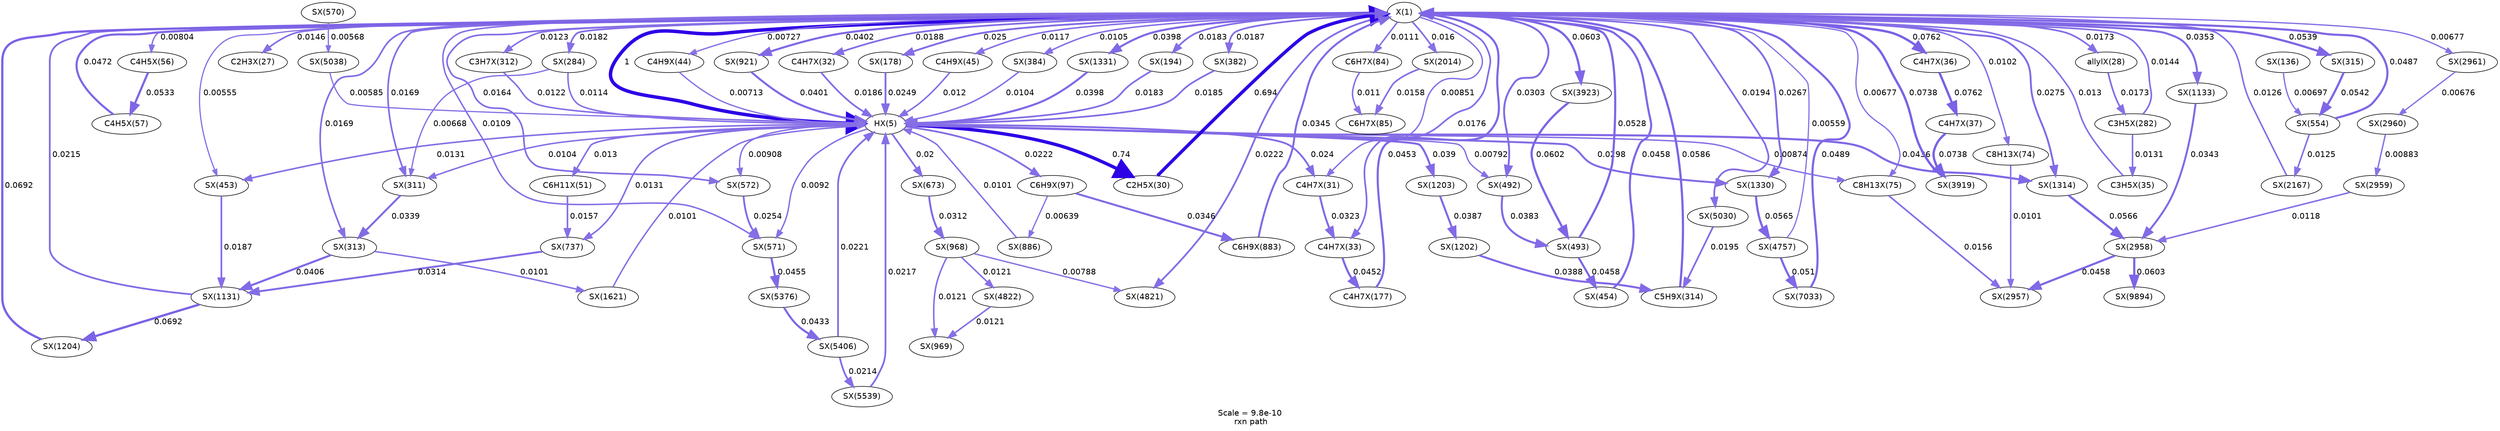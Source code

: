 digraph reaction_paths {
center=1;
s63 -> s64[fontname="Helvetica", style="setlinewidth(6)", arrowsize=3, color="0.7, 1.5, 0.9"
, label=" 1"];
s63 -> s65[fontname="Helvetica", style="setlinewidth(2.81)", arrowsize=1.4, color="0.7, 0.515, 0.9"
, label=" 0.0146"];
s82 -> s63[fontname="Helvetica", style="setlinewidth(3.69)", arrowsize=1.85, color="0.7, 0.547, 0.9"
, label=" 0.0472"];
s63 -> s81[fontname="Helvetica", style="setlinewidth(2.36)", arrowsize=1.18, color="0.7, 0.508, 0.9"
, label=" 0.00804"];
s68 -> s63[fontname="Helvetica", style="setlinewidth(5.72)", arrowsize=2.86, color="0.7, 1.19, 0.9"
, label=" 0.694"];
s63 -> s70[fontname="Helvetica", style="setlinewidth(3)", arrowsize=1.5, color="0.7, 0.519, 0.9"
, label=" 0.0188"];
s63 -> s69[fontname="Helvetica", style="setlinewidth(2.4)", arrowsize=1.2, color="0.7, 0.509, 0.9"
, label=" 0.00851"];
s63 -> s71[fontname="Helvetica", style="setlinewidth(2.95)", arrowsize=1.47, color="0.7, 0.518, 0.9"
, label=" 0.0176"];
s98 -> s63[fontname="Helvetica", style="setlinewidth(3.66)", arrowsize=1.83, color="0.7, 0.545, 0.9"
, label=" 0.0453"];
s63 -> s77[fontname="Helvetica", style="setlinewidth(2.64)", arrowsize=1.32, color="0.7, 0.512, 0.9"
, label=" 0.0117"];
s129 -> s63[fontname="Helvetica", style="setlinewidth(3.46)", arrowsize=1.73, color="0.7, 0.535, 0.9"
, label=" 0.0345"];
s63 -> s76[fontname="Helvetica", style="setlinewidth(2.28)", arrowsize=1.14, color="0.7, 0.507, 0.9"
, label=" 0.00727"];
s63 -> s66[fontname="Helvetica", style="setlinewidth(2.94)", arrowsize=1.47, color="0.7, 0.517, 0.9"
, label=" 0.0173"];
s101 -> s63[fontname="Helvetica", style="setlinewidth(2.8)", arrowsize=1.4, color="0.7, 0.514, 0.9"
, label=" 0.0144"];
s73 -> s63[fontname="Helvetica", style="setlinewidth(2.72)", arrowsize=1.36, color="0.7, 0.513, 0.9"
, label=" 0.013"];
s63 -> s99[fontname="Helvetica", style="setlinewidth(3.22)", arrowsize=1.61, color="0.7, 0.525, 0.9"
, label=" 0.025"];
s63 -> s89[fontname="Helvetica", style="setlinewidth(2.6)", arrowsize=1.3, color="0.7, 0.511, 0.9"
, label=" 0.0111"];
s63 -> s151[fontname="Helvetica", style="setlinewidth(2.88)", arrowsize=1.44, color="0.7, 0.516, 0.9"
, label=" 0.016"];
s63 -> s114[fontname="Helvetica", style="setlinewidth(2.08)", arrowsize=1.04, color="0.7, 0.506, 0.9"
, label=" 0.00555"];
s139 -> s63[fontname="Helvetica", style="setlinewidth(3.1)", arrowsize=1.55, color="0.7, 0.521, 0.9"
, label=" 0.0215"];
s143 -> s63[fontname="Helvetica", style="setlinewidth(3.98)", arrowsize=1.99, color="0.7, 0.569, 0.9"
, label=" 0.0692"];
s63 -> s105[fontname="Helvetica", style="setlinewidth(2.92)", arrowsize=1.46, color="0.7, 0.517, 0.9"
, label=" 0.0169"];
s63 -> s103[fontname="Helvetica", style="setlinewidth(2.92)", arrowsize=1.46, color="0.7, 0.517, 0.9"
, label=" 0.0169"];
s63 -> s100[fontname="Helvetica", style="setlinewidth(2.98)", arrowsize=1.49, color="0.7, 0.518, 0.9"
, label=" 0.0183"];
s63 -> s74[fontname="Helvetica", style="setlinewidth(4.06)", arrowsize=2.03, color="0.7, 0.576, 0.9"
, label=" 0.0762"];
s162 -> s63[fontname="Helvetica", style="setlinewidth(4.03)", arrowsize=2.02, color="0.7, 0.574, 0.9"
, label=" 0.0738"];
s63 -> s118[fontname="Helvetica", style="setlinewidth(3.36)", arrowsize=1.68, color="0.7, 0.53, 0.9"
, label=" 0.0303"];
s119 -> s63[fontname="Helvetica", style="setlinewidth(3.78)", arrowsize=1.89, color="0.7, 0.553, 0.9"
, label=" 0.0528"];
s115 -> s63[fontname="Helvetica", style="setlinewidth(3.67)", arrowsize=1.84, color="0.7, 0.546, 0.9"
, label=" 0.0458"];
s63 -> s163[fontname="Helvetica", style="setlinewidth(3.88)", arrowsize=1.94, color="0.7, 0.56, 0.9"
, label=" 0.0603"];
s63 -> s124[fontname="Helvetica", style="setlinewidth(2.59)", arrowsize=1.29, color="0.7, 0.511, 0.9"
, label=" 0.0109"];
s63 -> s125[fontname="Helvetica", style="setlinewidth(2.89)", arrowsize=1.45, color="0.7, 0.516, 0.9"
, label=" 0.0164"];
s63 -> s102[fontname="Helvetica", style="setlinewidth(2.97)", arrowsize=1.49, color="0.7, 0.518, 0.9"
, label=" 0.0182"];
s63 -> s107[fontname="Helvetica", style="setlinewidth(3.8)", arrowsize=1.9, color="0.7, 0.554, 0.9"
, label=" 0.0539"];
s122 -> s63[fontname="Helvetica", style="setlinewidth(3.72)", arrowsize=1.86, color="0.7, 0.549, 0.9"
, label=" 0.0487"];
s153 -> s63[fontname="Helvetica", style="setlinewidth(2.7)", arrowsize=1.35, color="0.7, 0.513, 0.9"
, label=" 0.0126"];
s63 -> s112[fontname="Helvetica", style="setlinewidth(2.56)", arrowsize=1.28, color="0.7, 0.511, 0.9"
, label=" 0.0105"];
s63 -> s147[fontname="Helvetica", style="setlinewidth(3.57)", arrowsize=1.78, color="0.7, 0.54, 0.9"
, label=" 0.0398"];
s63 -> s146[fontname="Helvetica", style="setlinewidth(3.26)", arrowsize=1.63, color="0.7, 0.527, 0.9"
, label=" 0.0267"];
s164 -> s63[fontname="Helvetica", style="setlinewidth(2.08)", arrowsize=1.04, color="0.7, 0.506, 0.9"
, label=" 0.00559"];
s177 -> s63[fontname="Helvetica", style="setlinewidth(3.72)", arrowsize=1.86, color="0.7, 0.549, 0.9"
, label=" 0.0489"];
s63 -> s111[fontname="Helvetica", style="setlinewidth(3)", arrowsize=1.5, color="0.7, 0.519, 0.9"
, label=" 0.0187"];
s63 -> s104[fontname="Helvetica", style="setlinewidth(2.68)", arrowsize=1.34, color="0.7, 0.512, 0.9"
, label=" 0.0123"];
s106 -> s63[fontname="Helvetica", style="setlinewidth(3.86)", arrowsize=1.93, color="0.7, 0.559, 0.9"
, label=" 0.0586"];
s63 -> s168[fontname="Helvetica", style="setlinewidth(3.03)", arrowsize=1.51, color="0.7, 0.519, 0.9"
, label=" 0.0194"];
s63 -> s131[fontname="Helvetica", style="setlinewidth(3.57)", arrowsize=1.79, color="0.7, 0.54, 0.9"
, label=" 0.0402"];
s63 -> s165[fontname="Helvetica", style="setlinewidth(3.12)", arrowsize=1.56, color="0.7, 0.522, 0.9"
, label=" 0.0222"];
s63 -> s144[fontname="Helvetica", style="setlinewidth(3.29)", arrowsize=1.64, color="0.7, 0.527, 0.9"
, label=" 0.0275"];
s63 -> s140[fontname="Helvetica", style="setlinewidth(3.48)", arrowsize=1.74, color="0.7, 0.535, 0.9"
, label=" 0.0353"];
s63 -> s160[fontname="Helvetica", style="setlinewidth(2.23)", arrowsize=1.11, color="0.7, 0.507, 0.9"
, label=" 0.00677"];
s63 -> s86[fontname="Helvetica", style="setlinewidth(2.23)", arrowsize=1.11, color="0.7, 0.507, 0.9"
, label=" 0.00677"];
s63 -> s85[fontname="Helvetica", style="setlinewidth(2.53)", arrowsize=1.27, color="0.7, 0.51, 0.9"
, label=" 0.0102"];
s64 -> s68[fontname="Helvetica", style="setlinewidth(5.77)", arrowsize=2.89, color="0.7, 1.24, 0.9"
, label=" 0.74"];
s70 -> s64[fontname="Helvetica", style="setlinewidth(2.99)", arrowsize=1.5, color="0.7, 0.519, 0.9"
, label=" 0.0186"];
s64 -> s69[fontname="Helvetica", style="setlinewidth(3.18)", arrowsize=1.59, color="0.7, 0.524, 0.9"
, label=" 0.024"];
s77 -> s64[fontname="Helvetica", style="setlinewidth(2.66)", arrowsize=1.33, color="0.7, 0.512, 0.9"
, label=" 0.012"];
s64 -> s92[fontname="Helvetica", style="setlinewidth(3.13)", arrowsize=1.56, color="0.7, 0.522, 0.9"
, label=" 0.0222"];
s76 -> s64[fontname="Helvetica", style="setlinewidth(2.27)", arrowsize=1.13, color="0.7, 0.507, 0.9"
, label=" 0.00713"];
s99 -> s64[fontname="Helvetica", style="setlinewidth(3.21)", arrowsize=1.61, color="0.7, 0.525, 0.9"
, label=" 0.0249"];
s64 -> s114[fontname="Helvetica", style="setlinewidth(2.73)", arrowsize=1.36, color="0.7, 0.513, 0.9"
, label=" 0.0131"];
s64 -> s128[fontname="Helvetica", style="setlinewidth(2.73)", arrowsize=1.36, color="0.7, 0.513, 0.9"
, label=" 0.0131"];
s64 -> s79[fontname="Helvetica", style="setlinewidth(2.72)", arrowsize=1.36, color="0.7, 0.513, 0.9"
, label=" 0.013"];
s64 -> s103[fontname="Helvetica", style="setlinewidth(2.55)", arrowsize=1.28, color="0.7, 0.51, 0.9"
, label=" 0.0104"];
s150 -> s64[fontname="Helvetica", style="setlinewidth(2.53)", arrowsize=1.27, color="0.7, 0.51, 0.9"
, label=" 0.0101"];
s100 -> s64[fontname="Helvetica", style="setlinewidth(2.98)", arrowsize=1.49, color="0.7, 0.518, 0.9"
, label=" 0.0183"];
s64 -> s118[fontname="Helvetica", style="setlinewidth(2.35)", arrowsize=1.17, color="0.7, 0.508, 0.9"
, label=" 0.00792"];
s64 -> s127[fontname="Helvetica", style="setlinewidth(3.05)", arrowsize=1.52, color="0.7, 0.52, 0.9"
, label=" 0.02"];
s169 -> s64[fontname="Helvetica", style="setlinewidth(2.12)", arrowsize=1.06, color="0.7, 0.506, 0.9"
, label=" 0.00585"];
s64 -> s124[fontname="Helvetica", style="setlinewidth(2.46)", arrowsize=1.23, color="0.7, 0.509, 0.9"
, label=" 0.0092"];
s64 -> s125[fontname="Helvetica", style="setlinewidth(2.45)", arrowsize=1.23, color="0.7, 0.509, 0.9"
, label=" 0.00908"];
s171 -> s64[fontname="Helvetica", style="setlinewidth(3.12)", arrowsize=1.56, color="0.7, 0.522, 0.9"
, label=" 0.0221"];
s174 -> s64[fontname="Helvetica", style="setlinewidth(3.11)", arrowsize=1.55, color="0.7, 0.522, 0.9"
, label=" 0.0217"];
s102 -> s64[fontname="Helvetica", style="setlinewidth(2.62)", arrowsize=1.31, color="0.7, 0.511, 0.9"
, label=" 0.0114"];
s112 -> s64[fontname="Helvetica", style="setlinewidth(2.55)", arrowsize=1.28, color="0.7, 0.51, 0.9"
, label=" 0.0104"];
s147 -> s64[fontname="Helvetica", style="setlinewidth(3.57)", arrowsize=1.78, color="0.7, 0.54, 0.9"
, label=" 0.0398"];
s64 -> s146[fontname="Helvetica", style="setlinewidth(3.35)", arrowsize=1.67, color="0.7, 0.53, 0.9"
, label=" 0.0298"];
s111 -> s64[fontname="Helvetica", style="setlinewidth(2.99)", arrowsize=1.49, color="0.7, 0.519, 0.9"
, label=" 0.0185"];
s104 -> s64[fontname="Helvetica", style="setlinewidth(2.68)", arrowsize=1.34, color="0.7, 0.512, 0.9"
, label=" 0.0122"];
s130 -> s64[fontname="Helvetica", style="setlinewidth(2.53)", arrowsize=1.27, color="0.7, 0.51, 0.9"
, label=" 0.0101"];
s64 -> s142[fontname="Helvetica", style="setlinewidth(3.55)", arrowsize=1.78, color="0.7, 0.539, 0.9"
, label=" 0.039"];
s131 -> s64[fontname="Helvetica", style="setlinewidth(3.57)", arrowsize=1.79, color="0.7, 0.54, 0.9"
, label=" 0.0401"];
s64 -> s144[fontname="Helvetica", style="setlinewidth(3.63)", arrowsize=1.82, color="0.7, 0.544, 0.9"
, label=" 0.0436"];
s64 -> s86[fontname="Helvetica", style="setlinewidth(2.42)", arrowsize=1.21, color="0.7, 0.509, 0.9"
, label=" 0.00874"];
s81 -> s82[fontname="Helvetica", style="setlinewidth(3.79)", arrowsize=1.89, color="0.7, 0.553, 0.9"
, label=" 0.0533"];
s69 -> s71[fontname="Helvetica", style="setlinewidth(3.41)", arrowsize=1.7, color="0.7, 0.532, 0.9"
, label=" 0.0323"];
s71 -> s98[fontname="Helvetica", style="setlinewidth(3.66)", arrowsize=1.83, color="0.7, 0.545, 0.9"
, label=" 0.0452"];
s92 -> s129[fontname="Helvetica", style="setlinewidth(3.46)", arrowsize=1.73, color="0.7, 0.535, 0.9"
, label=" 0.0346"];
s92 -> s130[fontname="Helvetica", style="setlinewidth(2.19)", arrowsize=1.09, color="0.7, 0.506, 0.9"
, label=" 0.00639"];
s66 -> s101[fontname="Helvetica", style="setlinewidth(2.94)", arrowsize=1.47, color="0.7, 0.517, 0.9"
, label=" 0.0173"];
s101 -> s73[fontname="Helvetica", style="setlinewidth(2.73)", arrowsize=1.36, color="0.7, 0.513, 0.9"
, label=" 0.0131"];
s89 -> s90[fontname="Helvetica", style="setlinewidth(2.6)", arrowsize=1.3, color="0.7, 0.511, 0.9"
, label=" 0.011"];
s151 -> s90[fontname="Helvetica", style="setlinewidth(2.87)", arrowsize=1.43, color="0.7, 0.516, 0.9"
, label=" 0.0158"];
s114 -> s139[fontname="Helvetica", style="setlinewidth(3)", arrowsize=1.5, color="0.7, 0.519, 0.9"
, label=" 0.0187"];
s139 -> s143[fontname="Helvetica", style="setlinewidth(3.98)", arrowsize=1.99, color="0.7, 0.569, 0.9"
, label=" 0.0692"];
s128 -> s139[fontname="Helvetica", style="setlinewidth(3.39)", arrowsize=1.69, color="0.7, 0.531, 0.9"
, label=" 0.0314"];
s105 -> s139[fontname="Helvetica", style="setlinewidth(3.58)", arrowsize=1.79, color="0.7, 0.541, 0.9"
, label=" 0.0406"];
s79 -> s128[fontname="Helvetica", style="setlinewidth(2.86)", arrowsize=1.43, color="0.7, 0.516, 0.9"
, label=" 0.0157"];
s103 -> s105[fontname="Helvetica", style="setlinewidth(3.44)", arrowsize=1.72, color="0.7, 0.534, 0.9"
, label=" 0.0339"];
s105 -> s150[fontname="Helvetica", style="setlinewidth(2.53)", arrowsize=1.27, color="0.7, 0.51, 0.9"
, label=" 0.0101"];
s102 -> s103[fontname="Helvetica", style="setlinewidth(2.22)", arrowsize=1.11, color="0.7, 0.507, 0.9"
, label=" 0.00668"];
s74 -> s75[fontname="Helvetica", style="setlinewidth(4.06)", arrowsize=2.03, color="0.7, 0.576, 0.9"
, label=" 0.0762"];
s75 -> s162[fontname="Helvetica", style="setlinewidth(4.03)", arrowsize=2.02, color="0.7, 0.574, 0.9"
, label=" 0.0738"];
s118 -> s119[fontname="Helvetica", style="setlinewidth(3.54)", arrowsize=1.77, color="0.7, 0.538, 0.9"
, label=" 0.0383"];
s119 -> s115[fontname="Helvetica", style="setlinewidth(3.67)", arrowsize=1.84, color="0.7, 0.546, 0.9"
, label=" 0.0458"];
s163 -> s119[fontname="Helvetica", style="setlinewidth(3.88)", arrowsize=1.94, color="0.7, 0.56, 0.9"
, label=" 0.0602"];
s127 -> s132[fontname="Helvetica", style="setlinewidth(3.38)", arrowsize=1.69, color="0.7, 0.531, 0.9"
, label=" 0.0312"];
s132 -> s133[fontname="Helvetica", style="setlinewidth(2.67)", arrowsize=1.33, color="0.7, 0.512, 0.9"
, label=" 0.0121"];
s132 -> s166[fontname="Helvetica", style="setlinewidth(2.67)", arrowsize=1.33, color="0.7, 0.512, 0.9"
, label=" 0.0121"];
s132 -> s165[fontname="Helvetica", style="setlinewidth(2.34)", arrowsize=1.17, color="0.7, 0.508, 0.9"
, label=" 0.00788"];
s166 -> s133[fontname="Helvetica", style="setlinewidth(2.67)", arrowsize=1.33, color="0.7, 0.512, 0.9"
, label=" 0.0121"];
s123 -> s169[fontname="Helvetica", style="setlinewidth(2.1)", arrowsize=1.05, color="0.7, 0.506, 0.9"
, label=" 0.00568"];
s124 -> s170[fontname="Helvetica", style="setlinewidth(3.67)", arrowsize=1.83, color="0.7, 0.545, 0.9"
, label=" 0.0455"];
s170 -> s171[fontname="Helvetica", style="setlinewidth(3.63)", arrowsize=1.81, color="0.7, 0.543, 0.9"
, label=" 0.0433"];
s125 -> s124[fontname="Helvetica", style="setlinewidth(3.23)", arrowsize=1.61, color="0.7, 0.525, 0.9"
, label=" 0.0254"];
s171 -> s174[fontname="Helvetica", style="setlinewidth(3.1)", arrowsize=1.55, color="0.7, 0.521, 0.9"
, label=" 0.0214"];
s107 -> s122[fontname="Helvetica", style="setlinewidth(3.8)", arrowsize=1.9, color="0.7, 0.554, 0.9"
, label=" 0.0542"];
s97 -> s122[fontname="Helvetica", style="setlinewidth(2.25)", arrowsize=1.13, color="0.7, 0.507, 0.9"
, label=" 0.00697"];
s122 -> s153[fontname="Helvetica", style="setlinewidth(2.69)", arrowsize=1.35, color="0.7, 0.513, 0.9"
, label=" 0.0125"];
s146 -> s164[fontname="Helvetica", style="setlinewidth(3.83)", arrowsize=1.92, color="0.7, 0.556, 0.9"
, label=" 0.0565"];
s164 -> s177[fontname="Helvetica", style="setlinewidth(3.75)", arrowsize=1.88, color="0.7, 0.551, 0.9"
, label=" 0.051"];
s141 -> s106[fontname="Helvetica", style="setlinewidth(3.55)", arrowsize=1.77, color="0.7, 0.539, 0.9"
, label=" 0.0388"];
s168 -> s106[fontname="Helvetica", style="setlinewidth(3.03)", arrowsize=1.51, color="0.7, 0.519, 0.9"
, label=" 0.0195"];
s142 -> s141[fontname="Helvetica", style="setlinewidth(3.54)", arrowsize=1.77, color="0.7, 0.539, 0.9"
, label=" 0.0387"];
s144 -> s157[fontname="Helvetica", style="setlinewidth(3.83)", arrowsize=1.92, color="0.7, 0.557, 0.9"
, label=" 0.0566"];
s140 -> s157[fontname="Helvetica", style="setlinewidth(3.45)", arrowsize=1.73, color="0.7, 0.534, 0.9"
, label=" 0.0343"];
s158 -> s157[fontname="Helvetica", style="setlinewidth(2.65)", arrowsize=1.33, color="0.7, 0.512, 0.9"
, label=" 0.0118"];
s157 -> s156[fontname="Helvetica", style="setlinewidth(3.67)", arrowsize=1.84, color="0.7, 0.546, 0.9"
, label=" 0.0458"];
s157 -> s180[fontname="Helvetica", style="setlinewidth(3.88)", arrowsize=1.94, color="0.7, 0.56, 0.9"
, label=" 0.0603"];
s159 -> s158[fontname="Helvetica", style="setlinewidth(2.43)", arrowsize=1.21, color="0.7, 0.509, 0.9"
, label=" 0.00883"];
s160 -> s159[fontname="Helvetica", style="setlinewidth(2.23)", arrowsize=1.11, color="0.7, 0.507, 0.9"
, label=" 0.00676"];
s86 -> s156[fontname="Helvetica", style="setlinewidth(2.86)", arrowsize=1.43, color="0.7, 0.516, 0.9"
, label=" 0.0156"];
s85 -> s156[fontname="Helvetica", style="setlinewidth(2.53)", arrowsize=1.27, color="0.7, 0.51, 0.9"
, label=" 0.0101"];
s63 [ fontname="Helvetica", label="X(1)"];
s64 [ fontname="Helvetica", label="HX(5)"];
s65 [ fontname="Helvetica", label="C2H3X(27)"];
s66 [ fontname="Helvetica", label="allylX(28)"];
s68 [ fontname="Helvetica", label="C2H5X(30)"];
s69 [ fontname="Helvetica", label="C4H7X(31)"];
s70 [ fontname="Helvetica", label="C4H7X(32)"];
s71 [ fontname="Helvetica", label="C4H7X(33)"];
s73 [ fontname="Helvetica", label="C3H5X(35)"];
s74 [ fontname="Helvetica", label="C4H7X(36)"];
s75 [ fontname="Helvetica", label="C4H7X(37)"];
s76 [ fontname="Helvetica", label="C4H9X(44)"];
s77 [ fontname="Helvetica", label="C4H9X(45)"];
s79 [ fontname="Helvetica", label="C6H11X(51)"];
s81 [ fontname="Helvetica", label="C4H5X(56)"];
s82 [ fontname="Helvetica", label="C4H5X(57)"];
s85 [ fontname="Helvetica", label="C8H13X(74)"];
s86 [ fontname="Helvetica", label="C8H13X(75)"];
s89 [ fontname="Helvetica", label="C6H7X(84)"];
s90 [ fontname="Helvetica", label="C6H7X(85)"];
s92 [ fontname="Helvetica", label="C6H9X(97)"];
s97 [ fontname="Helvetica", label="SX(136)"];
s98 [ fontname="Helvetica", label="C4H7X(177)"];
s99 [ fontname="Helvetica", label="SX(178)"];
s100 [ fontname="Helvetica", label="SX(194)"];
s101 [ fontname="Helvetica", label="C3H5X(282)"];
s102 [ fontname="Helvetica", label="SX(284)"];
s103 [ fontname="Helvetica", label="SX(311)"];
s104 [ fontname="Helvetica", label="C3H7X(312)"];
s105 [ fontname="Helvetica", label="SX(313)"];
s106 [ fontname="Helvetica", label="C5H9X(314)"];
s107 [ fontname="Helvetica", label="SX(315)"];
s111 [ fontname="Helvetica", label="SX(382)"];
s112 [ fontname="Helvetica", label="SX(384)"];
s114 [ fontname="Helvetica", label="SX(453)"];
s115 [ fontname="Helvetica", label="SX(454)"];
s118 [ fontname="Helvetica", label="SX(492)"];
s119 [ fontname="Helvetica", label="SX(493)"];
s122 [ fontname="Helvetica", label="SX(554)"];
s123 [ fontname="Helvetica", label="SX(570)"];
s124 [ fontname="Helvetica", label="SX(571)"];
s125 [ fontname="Helvetica", label="SX(572)"];
s127 [ fontname="Helvetica", label="SX(673)"];
s128 [ fontname="Helvetica", label="SX(737)"];
s129 [ fontname="Helvetica", label="C6H9X(883)"];
s130 [ fontname="Helvetica", label="SX(886)"];
s131 [ fontname="Helvetica", label="SX(921)"];
s132 [ fontname="Helvetica", label="SX(968)"];
s133 [ fontname="Helvetica", label="SX(969)"];
s139 [ fontname="Helvetica", label="SX(1131)"];
s140 [ fontname="Helvetica", label="SX(1133)"];
s141 [ fontname="Helvetica", label="SX(1202)"];
s142 [ fontname="Helvetica", label="SX(1203)"];
s143 [ fontname="Helvetica", label="SX(1204)"];
s144 [ fontname="Helvetica", label="SX(1314)"];
s146 [ fontname="Helvetica", label="SX(1330)"];
s147 [ fontname="Helvetica", label="SX(1331)"];
s150 [ fontname="Helvetica", label="SX(1621)"];
s151 [ fontname="Helvetica", label="SX(2014)"];
s153 [ fontname="Helvetica", label="SX(2167)"];
s156 [ fontname="Helvetica", label="SX(2957)"];
s157 [ fontname="Helvetica", label="SX(2958)"];
s158 [ fontname="Helvetica", label="SX(2959)"];
s159 [ fontname="Helvetica", label="SX(2960)"];
s160 [ fontname="Helvetica", label="SX(2961)"];
s162 [ fontname="Helvetica", label="SX(3919)"];
s163 [ fontname="Helvetica", label="SX(3923)"];
s164 [ fontname="Helvetica", label="SX(4757)"];
s165 [ fontname="Helvetica", label="SX(4821)"];
s166 [ fontname="Helvetica", label="SX(4822)"];
s168 [ fontname="Helvetica", label="SX(5030)"];
s169 [ fontname="Helvetica", label="SX(5038)"];
s170 [ fontname="Helvetica", label="SX(5376)"];
s171 [ fontname="Helvetica", label="SX(5406)"];
s174 [ fontname="Helvetica", label="SX(5539)"];
s177 [ fontname="Helvetica", label="SX(7033)"];
s180 [ fontname="Helvetica", label="SX(9894)"];
 label = "Scale = 9.8e-10\l rxn path";
 fontname = "Helvetica";
}
